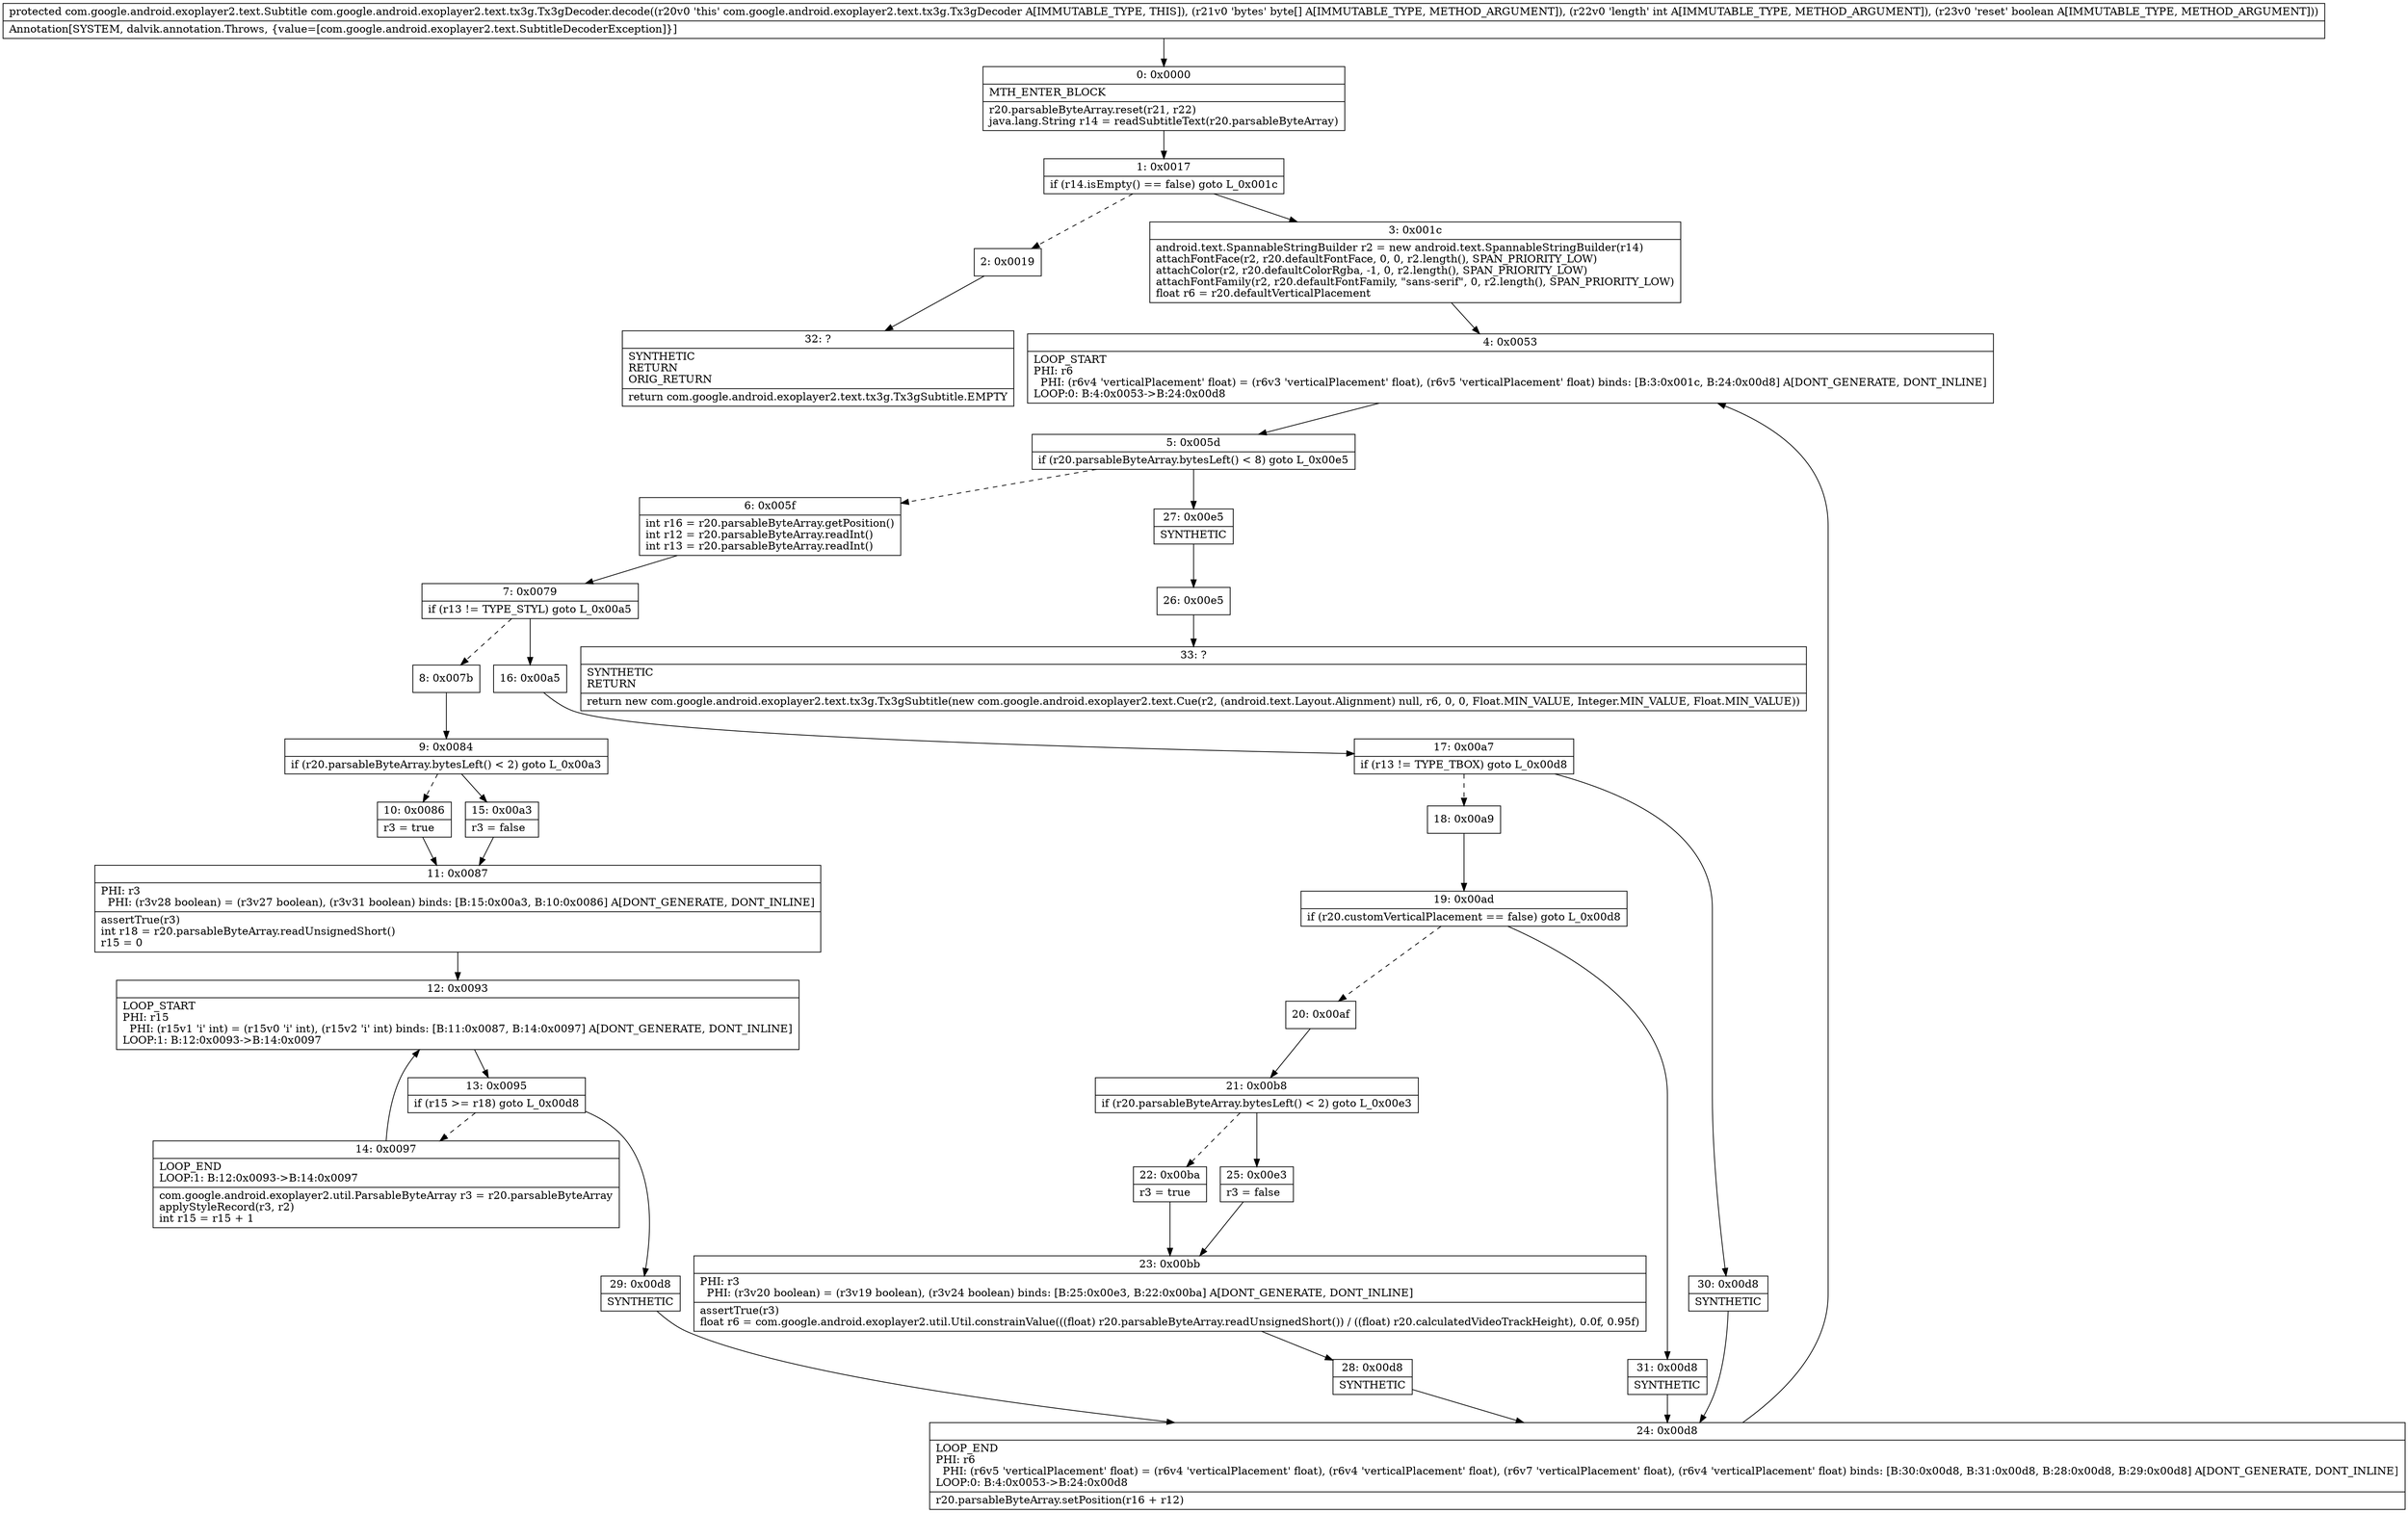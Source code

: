 digraph "CFG forcom.google.android.exoplayer2.text.tx3g.Tx3gDecoder.decode([BIZ)Lcom\/google\/android\/exoplayer2\/text\/Subtitle;" {
Node_0 [shape=record,label="{0\:\ 0x0000|MTH_ENTER_BLOCK\l|r20.parsableByteArray.reset(r21, r22)\ljava.lang.String r14 = readSubtitleText(r20.parsableByteArray)\l}"];
Node_1 [shape=record,label="{1\:\ 0x0017|if (r14.isEmpty() == false) goto L_0x001c\l}"];
Node_2 [shape=record,label="{2\:\ 0x0019}"];
Node_3 [shape=record,label="{3\:\ 0x001c|android.text.SpannableStringBuilder r2 = new android.text.SpannableStringBuilder(r14)\lattachFontFace(r2, r20.defaultFontFace, 0, 0, r2.length(), SPAN_PRIORITY_LOW)\lattachColor(r2, r20.defaultColorRgba, \-1, 0, r2.length(), SPAN_PRIORITY_LOW)\lattachFontFamily(r2, r20.defaultFontFamily, \"sans\-serif\", 0, r2.length(), SPAN_PRIORITY_LOW)\lfloat r6 = r20.defaultVerticalPlacement\l}"];
Node_4 [shape=record,label="{4\:\ 0x0053|LOOP_START\lPHI: r6 \l  PHI: (r6v4 'verticalPlacement' float) = (r6v3 'verticalPlacement' float), (r6v5 'verticalPlacement' float) binds: [B:3:0x001c, B:24:0x00d8] A[DONT_GENERATE, DONT_INLINE]\lLOOP:0: B:4:0x0053\-\>B:24:0x00d8\l}"];
Node_5 [shape=record,label="{5\:\ 0x005d|if (r20.parsableByteArray.bytesLeft() \< 8) goto L_0x00e5\l}"];
Node_6 [shape=record,label="{6\:\ 0x005f|int r16 = r20.parsableByteArray.getPosition()\lint r12 = r20.parsableByteArray.readInt()\lint r13 = r20.parsableByteArray.readInt()\l}"];
Node_7 [shape=record,label="{7\:\ 0x0079|if (r13 != TYPE_STYL) goto L_0x00a5\l}"];
Node_8 [shape=record,label="{8\:\ 0x007b}"];
Node_9 [shape=record,label="{9\:\ 0x0084|if (r20.parsableByteArray.bytesLeft() \< 2) goto L_0x00a3\l}"];
Node_10 [shape=record,label="{10\:\ 0x0086|r3 = true\l}"];
Node_11 [shape=record,label="{11\:\ 0x0087|PHI: r3 \l  PHI: (r3v28 boolean) = (r3v27 boolean), (r3v31 boolean) binds: [B:15:0x00a3, B:10:0x0086] A[DONT_GENERATE, DONT_INLINE]\l|assertTrue(r3)\lint r18 = r20.parsableByteArray.readUnsignedShort()\lr15 = 0\l}"];
Node_12 [shape=record,label="{12\:\ 0x0093|LOOP_START\lPHI: r15 \l  PHI: (r15v1 'i' int) = (r15v0 'i' int), (r15v2 'i' int) binds: [B:11:0x0087, B:14:0x0097] A[DONT_GENERATE, DONT_INLINE]\lLOOP:1: B:12:0x0093\-\>B:14:0x0097\l}"];
Node_13 [shape=record,label="{13\:\ 0x0095|if (r15 \>= r18) goto L_0x00d8\l}"];
Node_14 [shape=record,label="{14\:\ 0x0097|LOOP_END\lLOOP:1: B:12:0x0093\-\>B:14:0x0097\l|com.google.android.exoplayer2.util.ParsableByteArray r3 = r20.parsableByteArray\lapplyStyleRecord(r3, r2)\lint r15 = r15 + 1\l}"];
Node_15 [shape=record,label="{15\:\ 0x00a3|r3 = false\l}"];
Node_16 [shape=record,label="{16\:\ 0x00a5}"];
Node_17 [shape=record,label="{17\:\ 0x00a7|if (r13 != TYPE_TBOX) goto L_0x00d8\l}"];
Node_18 [shape=record,label="{18\:\ 0x00a9}"];
Node_19 [shape=record,label="{19\:\ 0x00ad|if (r20.customVerticalPlacement == false) goto L_0x00d8\l}"];
Node_20 [shape=record,label="{20\:\ 0x00af}"];
Node_21 [shape=record,label="{21\:\ 0x00b8|if (r20.parsableByteArray.bytesLeft() \< 2) goto L_0x00e3\l}"];
Node_22 [shape=record,label="{22\:\ 0x00ba|r3 = true\l}"];
Node_23 [shape=record,label="{23\:\ 0x00bb|PHI: r3 \l  PHI: (r3v20 boolean) = (r3v19 boolean), (r3v24 boolean) binds: [B:25:0x00e3, B:22:0x00ba] A[DONT_GENERATE, DONT_INLINE]\l|assertTrue(r3)\lfloat r6 = com.google.android.exoplayer2.util.Util.constrainValue(((float) r20.parsableByteArray.readUnsignedShort()) \/ ((float) r20.calculatedVideoTrackHeight), 0.0f, 0.95f)\l}"];
Node_24 [shape=record,label="{24\:\ 0x00d8|LOOP_END\lPHI: r6 \l  PHI: (r6v5 'verticalPlacement' float) = (r6v4 'verticalPlacement' float), (r6v4 'verticalPlacement' float), (r6v7 'verticalPlacement' float), (r6v4 'verticalPlacement' float) binds: [B:30:0x00d8, B:31:0x00d8, B:28:0x00d8, B:29:0x00d8] A[DONT_GENERATE, DONT_INLINE]\lLOOP:0: B:4:0x0053\-\>B:24:0x00d8\l|r20.parsableByteArray.setPosition(r16 + r12)\l}"];
Node_25 [shape=record,label="{25\:\ 0x00e3|r3 = false\l}"];
Node_26 [shape=record,label="{26\:\ 0x00e5}"];
Node_27 [shape=record,label="{27\:\ 0x00e5|SYNTHETIC\l}"];
Node_28 [shape=record,label="{28\:\ 0x00d8|SYNTHETIC\l}"];
Node_29 [shape=record,label="{29\:\ 0x00d8|SYNTHETIC\l}"];
Node_30 [shape=record,label="{30\:\ 0x00d8|SYNTHETIC\l}"];
Node_31 [shape=record,label="{31\:\ 0x00d8|SYNTHETIC\l}"];
Node_32 [shape=record,label="{32\:\ ?|SYNTHETIC\lRETURN\lORIG_RETURN\l|return com.google.android.exoplayer2.text.tx3g.Tx3gSubtitle.EMPTY\l}"];
Node_33 [shape=record,label="{33\:\ ?|SYNTHETIC\lRETURN\l|return new com.google.android.exoplayer2.text.tx3g.Tx3gSubtitle(new com.google.android.exoplayer2.text.Cue(r2, (android.text.Layout.Alignment) null, r6, 0, 0, Float.MIN_VALUE, Integer.MIN_VALUE, Float.MIN_VALUE))\l}"];
MethodNode[shape=record,label="{protected com.google.android.exoplayer2.text.Subtitle com.google.android.exoplayer2.text.tx3g.Tx3gDecoder.decode((r20v0 'this' com.google.android.exoplayer2.text.tx3g.Tx3gDecoder A[IMMUTABLE_TYPE, THIS]), (r21v0 'bytes' byte[] A[IMMUTABLE_TYPE, METHOD_ARGUMENT]), (r22v0 'length' int A[IMMUTABLE_TYPE, METHOD_ARGUMENT]), (r23v0 'reset' boolean A[IMMUTABLE_TYPE, METHOD_ARGUMENT]))  | Annotation[SYSTEM, dalvik.annotation.Throws, \{value=[com.google.android.exoplayer2.text.SubtitleDecoderException]\}]\l}"];
MethodNode -> Node_0;
Node_0 -> Node_1;
Node_1 -> Node_2[style=dashed];
Node_1 -> Node_3;
Node_2 -> Node_32;
Node_3 -> Node_4;
Node_4 -> Node_5;
Node_5 -> Node_6[style=dashed];
Node_5 -> Node_27;
Node_6 -> Node_7;
Node_7 -> Node_8[style=dashed];
Node_7 -> Node_16;
Node_8 -> Node_9;
Node_9 -> Node_10[style=dashed];
Node_9 -> Node_15;
Node_10 -> Node_11;
Node_11 -> Node_12;
Node_12 -> Node_13;
Node_13 -> Node_14[style=dashed];
Node_13 -> Node_29;
Node_14 -> Node_12;
Node_15 -> Node_11;
Node_16 -> Node_17;
Node_17 -> Node_18[style=dashed];
Node_17 -> Node_30;
Node_18 -> Node_19;
Node_19 -> Node_20[style=dashed];
Node_19 -> Node_31;
Node_20 -> Node_21;
Node_21 -> Node_22[style=dashed];
Node_21 -> Node_25;
Node_22 -> Node_23;
Node_23 -> Node_28;
Node_24 -> Node_4;
Node_25 -> Node_23;
Node_26 -> Node_33;
Node_27 -> Node_26;
Node_28 -> Node_24;
Node_29 -> Node_24;
Node_30 -> Node_24;
Node_31 -> Node_24;
}

